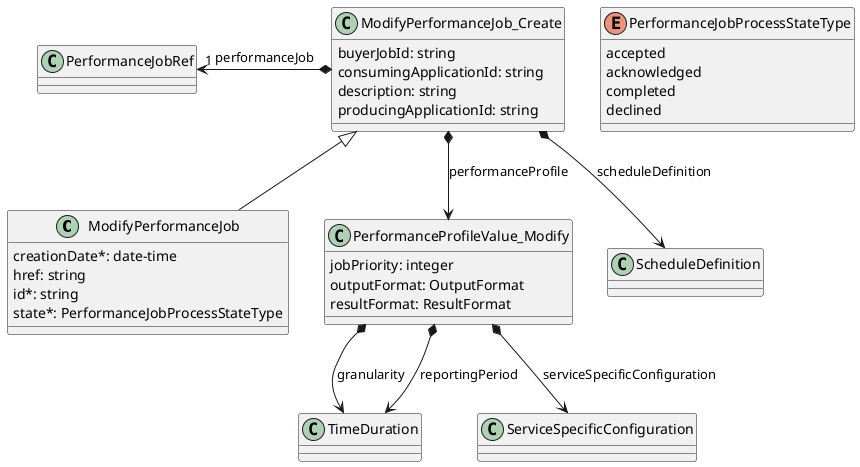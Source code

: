 @startuml modifyPerformanceJobModel

class ModifyPerformanceJob {

    creationDate*: date-time
    href: string
    id*: string
    state*: PerformanceJobProcessStateType
}
ModifyPerformanceJob_Create <|-- ModifyPerformanceJob

class ModifyPerformanceJob_Create {

    buyerJobId: string
    consumingApplicationId: string
    description: string
    producingApplicationId: string
}

ModifyPerformanceJob_Create *-l->"1" PerformanceJobRef : performanceJob
ModifyPerformanceJob_Create *--> PerformanceProfileValue_Modify : performanceProfile
ModifyPerformanceJob_Create *--> ScheduleDefinition : scheduleDefinition

class PerformanceProfileValue_Modify {

    jobPriority: integer
    outputFormat: OutputFormat
    resultFormat: ResultFormat
}

PerformanceProfileValue_Modify *--> TimeDuration : granularity
PerformanceProfileValue_Modify *--> TimeDuration : reportingPeriod
PerformanceProfileValue_Modify *--> ServiceSpecificConfiguration : serviceSpecificConfiguration

enum PerformanceJobProcessStateType {

    accepted
    acknowledged
    completed
    declined
}

@enduml